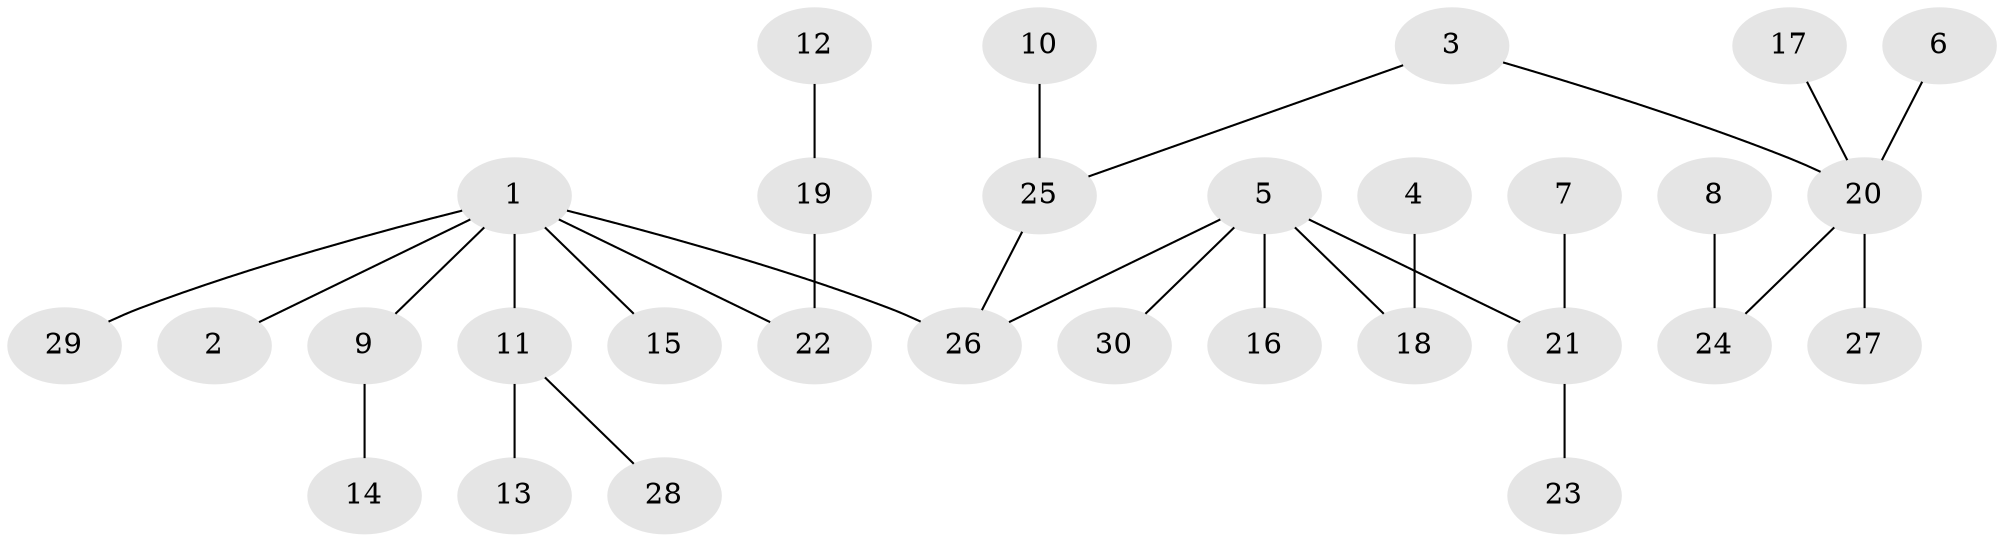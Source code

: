 // original degree distribution, {6: 0.03389830508474576, 3: 0.11864406779661017, 4: 0.0847457627118644, 5: 0.01694915254237288, 1: 0.5084745762711864, 2: 0.23728813559322035}
// Generated by graph-tools (version 1.1) at 2025/26/03/09/25 03:26:29]
// undirected, 30 vertices, 29 edges
graph export_dot {
graph [start="1"]
  node [color=gray90,style=filled];
  1;
  2;
  3;
  4;
  5;
  6;
  7;
  8;
  9;
  10;
  11;
  12;
  13;
  14;
  15;
  16;
  17;
  18;
  19;
  20;
  21;
  22;
  23;
  24;
  25;
  26;
  27;
  28;
  29;
  30;
  1 -- 2 [weight=1.0];
  1 -- 9 [weight=1.0];
  1 -- 11 [weight=1.0];
  1 -- 15 [weight=1.0];
  1 -- 22 [weight=1.0];
  1 -- 26 [weight=1.0];
  1 -- 29 [weight=1.0];
  3 -- 20 [weight=1.0];
  3 -- 25 [weight=1.0];
  4 -- 18 [weight=1.0];
  5 -- 16 [weight=1.0];
  5 -- 18 [weight=1.0];
  5 -- 21 [weight=1.0];
  5 -- 26 [weight=1.0];
  5 -- 30 [weight=1.0];
  6 -- 20 [weight=1.0];
  7 -- 21 [weight=1.0];
  8 -- 24 [weight=1.0];
  9 -- 14 [weight=1.0];
  10 -- 25 [weight=1.0];
  11 -- 13 [weight=1.0];
  11 -- 28 [weight=1.0];
  12 -- 19 [weight=1.0];
  17 -- 20 [weight=1.0];
  19 -- 22 [weight=1.0];
  20 -- 24 [weight=1.0];
  20 -- 27 [weight=1.0];
  21 -- 23 [weight=1.0];
  25 -- 26 [weight=1.0];
}
